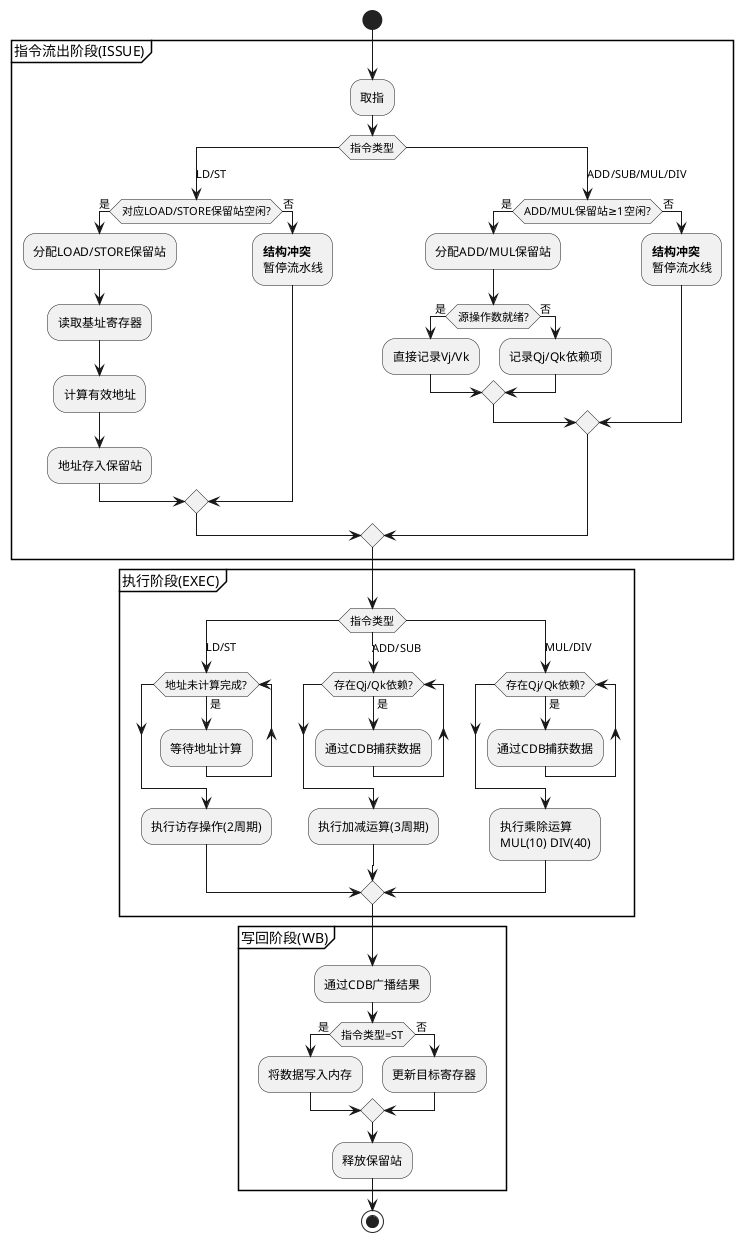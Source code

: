 @startuml
start

partition "指令流出阶段(ISSUE)" {
    :取指;
    switch (指令类型) 
    case (LD/ST) 
        if (对应LOAD/STORE保留站空闲?) then (是)
            :分配LOAD/STORE保留站;
            :读取基址寄存器;
            :计算有效地址;
            :地址存入保留站;
        else (否)
            :**结构冲突**\n暂停流水线;
        endif
    case (ADD/SUB/MUL/DIV)
        if (ADD/MUL保留站≥1空闲?) then (是)
            :分配ADD/MUL保留站;
            if (源操作数就绪?) then (是)
                :直接记录Vj/Vk;
            else (否)
                :记录Qj/Qk依赖项;
            endif
        else (否)
            :**结构冲突**\n暂停流水线;
        endif
    endswitch
}

partition "执行阶段(EXEC)" {
    switch (指令类型) 
    case (LD/ST)
        while (地址未计算完成?) is (是)
            :等待地址计算;
        endwhile
        :执行访存操作(2周期);
    case (ADD/SUB)
        while (存在Qj/Qk依赖?) is (是)
            :通过CDB捕获数据;
        endwhile
        :执行加减运算(3周期);
    case (MUL/DIV)
        while (存在Qj/Qk依赖?) is (是)
            :通过CDB捕获数据;
        endwhile
        :执行乘除运算\nMUL(10) DIV(40);
    endswitch
}

partition "写回阶段(WB)" {
    :通过CDB广播结果;
    if (指令类型=ST) then (是)
        :将数据写入内存;
    else (否)
        :更新目标寄存器;
    endif
    :释放保留站;
}

stop
@enduml